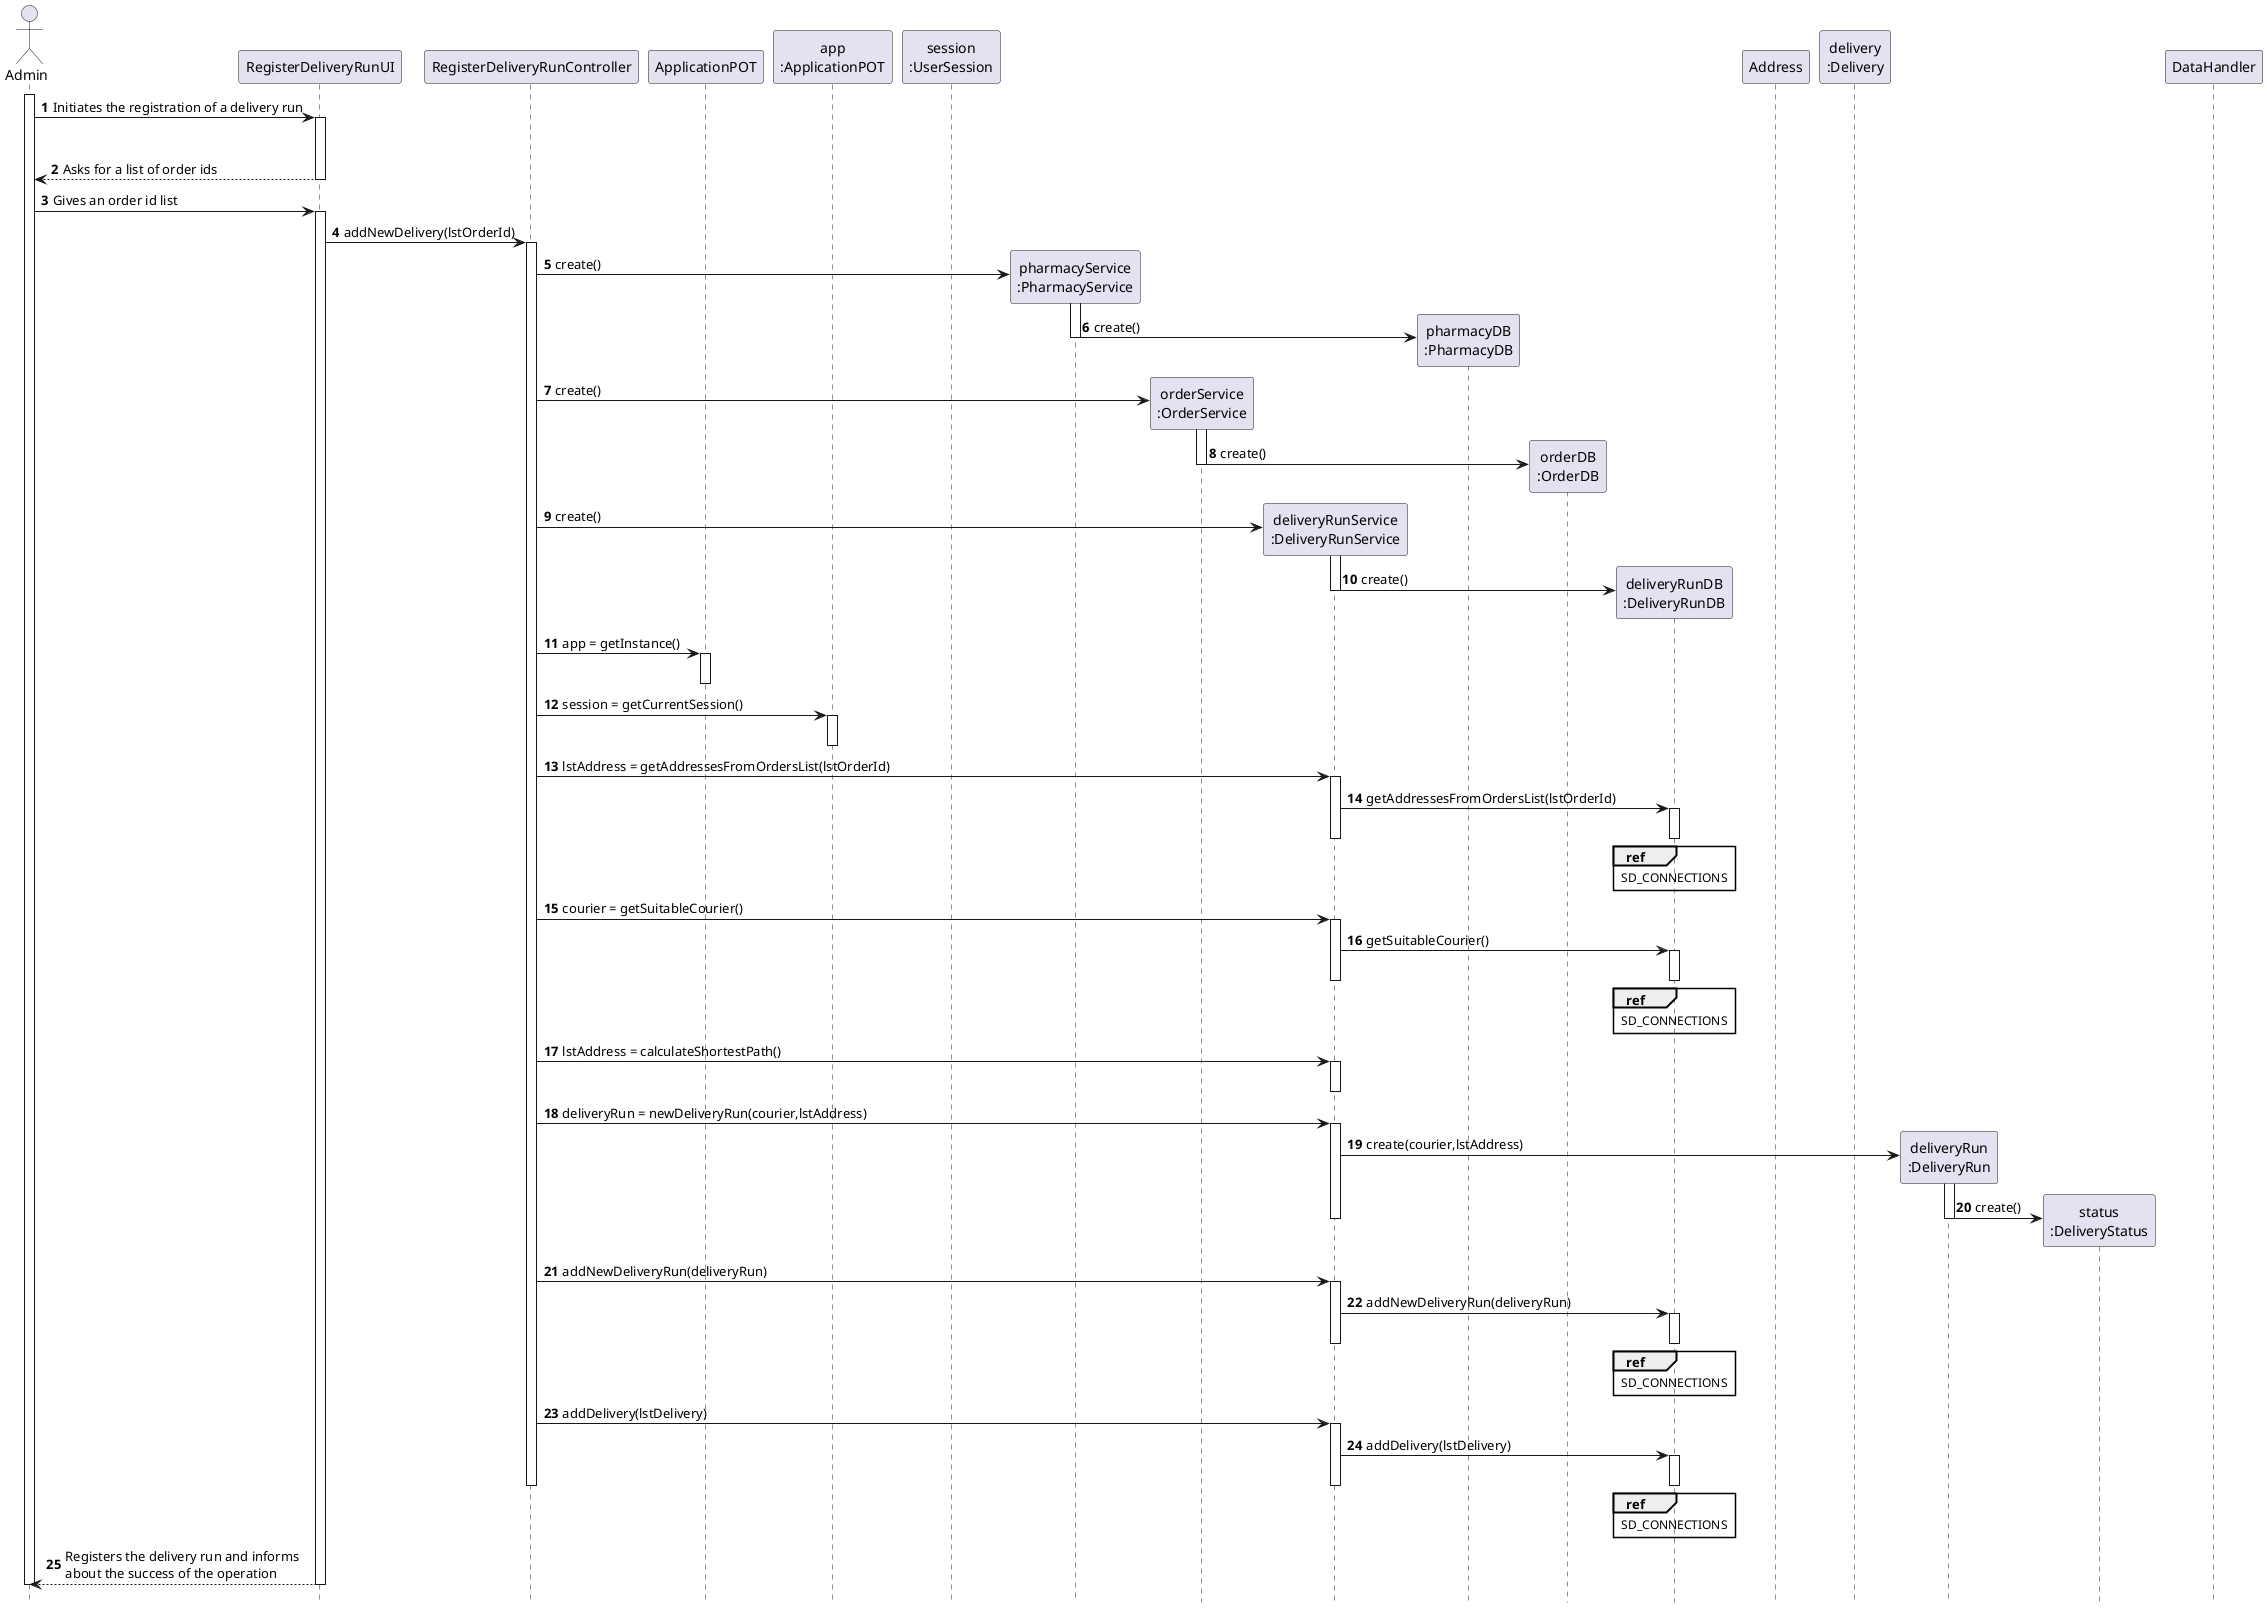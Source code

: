 @startuml
autonumber
hide footbox

actor "Admin" as U

participant "RegisterDeliveryRunUI" as UI
participant "RegisterDeliveryRunController" as CTRL
participant "ApplicationPOT" as _APP
participant "app\n:ApplicationPOT" as APP
participant "session\n:UserSession" as SESSION

participant "pharmacyService\n:PharmacyService" as PS
participant "orderService\n:OrderService" as OS
participant "deliveryRunService\n:DeliveryRunService" as DRS
participant "pharmacyDB\n:PharmacyDB" as PDB
participant "orderDB\n:OrderDB" as ODB
participant "deliveryRunDB\n:DeliveryRunDB" as DB
participant "Address" as A
participant "delivery\n:Delivery" as D
participant "deliveryRun\n:DeliveryRun" as DR
participant "status\n:DeliveryStatus" as DS


participant "DataHandler" as DH

activate U

U -> UI : Initiates the registration of a delivery run
activate UI








deactivate ODB
deactivate CTRL


UI --> U: Asks for a list of order ids

deactivate UI




U -> UI : Gives an order id list
activate UI
UI -> CTRL : addNewDelivery(lstOrderId)
activate CTRL
CTRL -> PS** : create()
activate PS
PS -> PDB** : create()
deactivate PS

CTRL -> OS** : create()
activate OS
OS -> ODB** : create()
deactivate OS

CTRL -> DRS** : create()
activate DRS
DRS -> DB** : create()
deactivate DRS
CTRL -> _APP: app = getInstance()
activate _APP
deactivate _APP

CTRL -> APP : session = getCurrentSession()
activate APP
deactivate APP


CTRL -> DRS : lstAddress = getAddressesFromOrdersList(lstOrderId)
activate DRS
DRS -> DB : getAddressesFromOrdersList(lstOrderId)
activate DB

ref over DB
SD_CONNECTIONS
end ref
deactivate DB
deactivate DRS



CTRL -> DRS : courier = getSuitableCourier()
activate DRS
DRS -> DB : getSuitableCourier()
activate DB
deactivate DB
deactivate DRS

ref over DB
SD_CONNECTIONS
end ref

CTRL -> DRS : lstAddress = calculateShortestPath()
activate DRS
deactivate DRS
CTRL -> DRS : deliveryRun = newDeliveryRun(courier,lstAddress)
activate DRS
DRS -> DR** : create(courier,lstAddress)
activate DR
DR -> DS** : create()
deactivate DRS



deactivate DR

CTRL -> DRS : addNewDeliveryRun(deliveryRun)
activate DRS
DRS -> DB : addNewDeliveryRun(deliveryRun)
activate DB
deactivate DRS
ref over DB
SD_CONNECTIONS
end ref
deactivate DB

CTRL -> DRS : addDelivery(lstDelivery)
activate DRS
DRS -> DB : addDelivery(lstDelivery)

activate DB
ref over DB
SD_CONNECTIONS
end ref
deactivate DB
deactivate DRS

deactivate CTRL

UI --> U : Registers the delivery run and informs\nabout the success of the operation
deactivate UI










deactivate U


@enduml